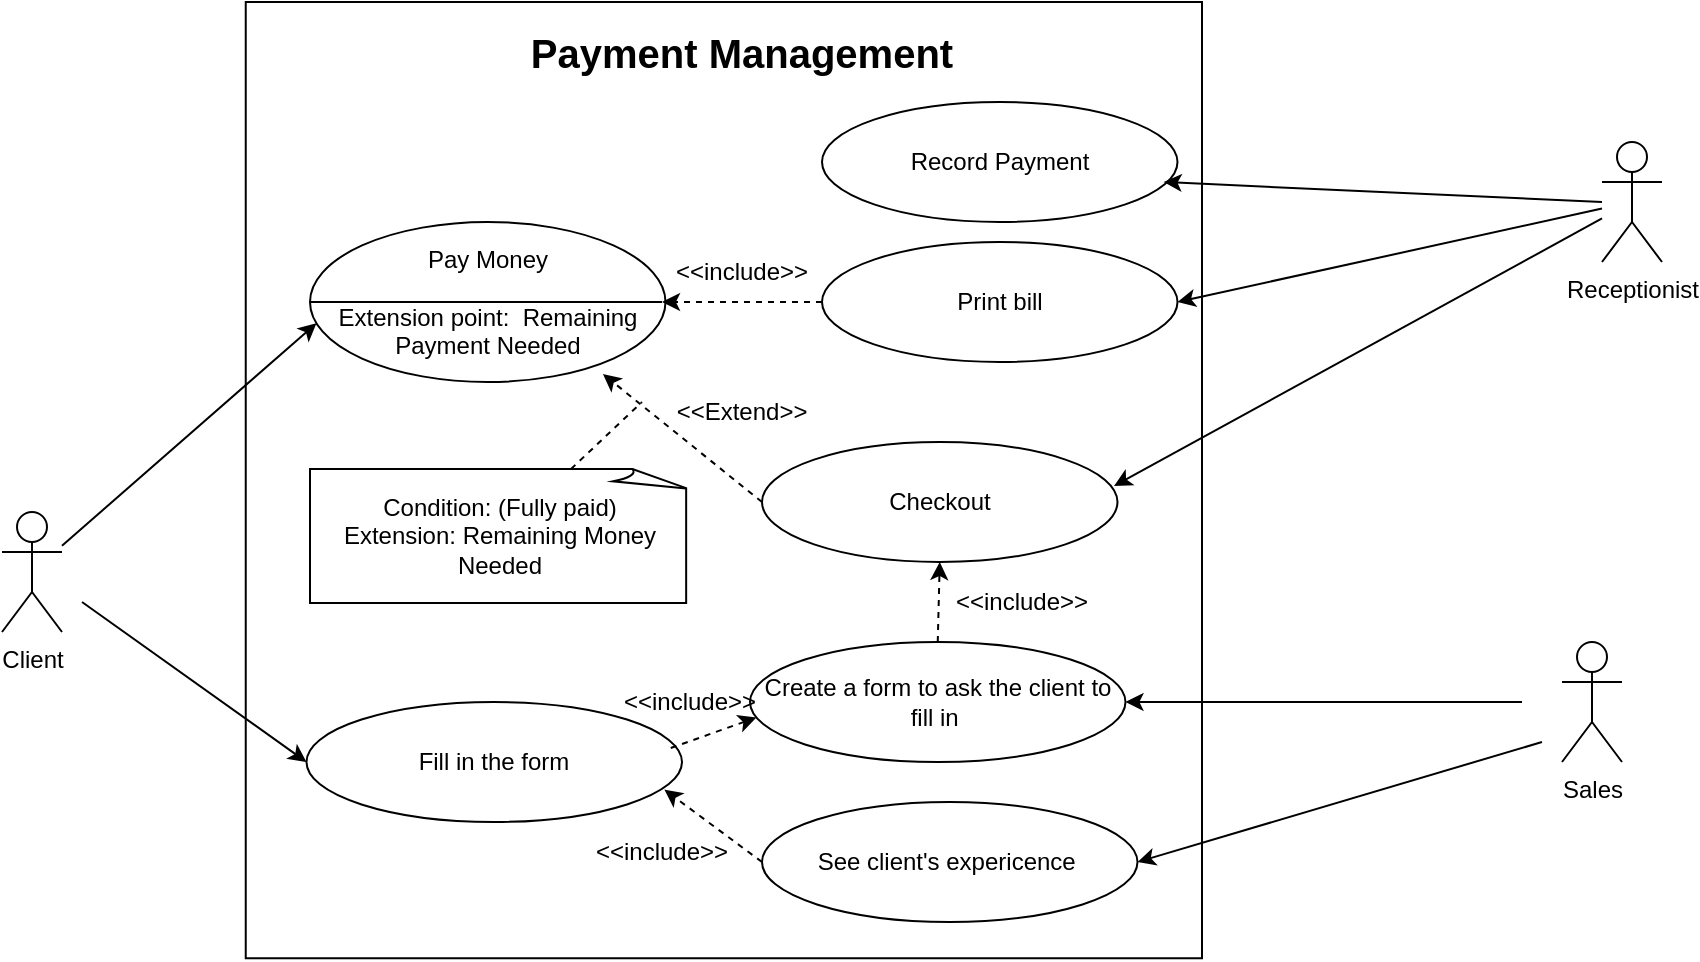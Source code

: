 <mxfile version="22.1.5" type="github">
  <diagram name="Trang-1" id="a1ZTk-EzaieJRUMmeM_3">
    <mxGraphModel dx="1050" dy="534" grid="1" gridSize="10" guides="1" tooltips="1" connect="1" arrows="1" fold="1" page="1" pageScale="1" pageWidth="827" pageHeight="1169" math="0" shadow="0">
      <root>
        <mxCell id="0" />
        <mxCell id="1" parent="0" />
        <mxCell id="ojbS4KzjfhhxdH65eamF-1" value="" style="whiteSpace=wrap;html=1;aspect=fixed;fontStyle=1" vertex="1" parent="1">
          <mxGeometry x="191.87" width="478.13" height="478.13" as="geometry" />
        </mxCell>
        <mxCell id="ojbS4KzjfhhxdH65eamF-3" value="Pay Money&lt;br&gt;&lt;br&gt;Extension point:&amp;nbsp; Remaining Payment Needed" style="ellipse;whiteSpace=wrap;html=1;" vertex="1" parent="1">
          <mxGeometry x="224" y="110" width="177.75" height="80" as="geometry" />
        </mxCell>
        <mxCell id="ojbS4KzjfhhxdH65eamF-5" value="Create a form to ask the client to fill in&amp;nbsp;" style="ellipse;whiteSpace=wrap;html=1;" vertex="1" parent="1">
          <mxGeometry x="444" y="320" width="187.75" height="60" as="geometry" />
        </mxCell>
        <mxCell id="ojbS4KzjfhhxdH65eamF-7" value="Client" style="shape=umlActor;verticalLabelPosition=bottom;verticalAlign=top;html=1;outlineConnect=0;" vertex="1" parent="1">
          <mxGeometry x="70" y="255" width="30" height="60" as="geometry" />
        </mxCell>
        <mxCell id="ojbS4KzjfhhxdH65eamF-8" value="Receptionist" style="shape=umlActor;verticalLabelPosition=bottom;verticalAlign=top;html=1;outlineConnect=0;" vertex="1" parent="1">
          <mxGeometry x="870" y="70" width="30" height="60" as="geometry" />
        </mxCell>
        <mxCell id="ojbS4KzjfhhxdH65eamF-9" value="Payment Management" style="text;html=1;strokeColor=none;fillColor=none;align=center;verticalAlign=middle;whiteSpace=wrap;rounded=0;fontSize=20;fontStyle=1" vertex="1" parent="1">
          <mxGeometry x="265" y="10" width="350" height="30" as="geometry" />
        </mxCell>
        <mxCell id="ojbS4KzjfhhxdH65eamF-10" value="Sales" style="shape=umlActor;verticalLabelPosition=bottom;verticalAlign=top;html=1;outlineConnect=0;" vertex="1" parent="1">
          <mxGeometry x="850" y="320" width="30" height="60" as="geometry" />
        </mxCell>
        <mxCell id="ojbS4KzjfhhxdH65eamF-11" value="" style="endArrow=classic;html=1;rounded=0;entryX=0.018;entryY=0.633;entryDx=0;entryDy=0;entryPerimeter=0;" edge="1" parent="1" source="ojbS4KzjfhhxdH65eamF-7" target="ojbS4KzjfhhxdH65eamF-3">
          <mxGeometry width="50" height="50" relative="1" as="geometry">
            <mxPoint x="390" y="300" as="sourcePoint" />
            <mxPoint x="440" y="250" as="targetPoint" />
          </mxGeometry>
        </mxCell>
        <mxCell id="ojbS4KzjfhhxdH65eamF-13" value="Print bill" style="ellipse;whiteSpace=wrap;html=1;" vertex="1" parent="1">
          <mxGeometry x="480" y="120" width="177.75" height="60" as="geometry" />
        </mxCell>
        <mxCell id="ojbS4KzjfhhxdH65eamF-14" value="" style="endArrow=classic;html=1;rounded=0;entryX=1;entryY=0.5;entryDx=0;entryDy=0;" edge="1" parent="1" source="ojbS4KzjfhhxdH65eamF-8" target="ojbS4KzjfhhxdH65eamF-13">
          <mxGeometry width="50" height="50" relative="1" as="geometry">
            <mxPoint x="390" y="300" as="sourcePoint" />
            <mxPoint x="440" y="250" as="targetPoint" />
          </mxGeometry>
        </mxCell>
        <mxCell id="ojbS4KzjfhhxdH65eamF-15" value="" style="endArrow=classic;html=1;rounded=0;exitX=0;exitY=0.5;exitDx=0;exitDy=0;dashed=1;" edge="1" parent="1" source="ojbS4KzjfhhxdH65eamF-13">
          <mxGeometry width="50" height="50" relative="1" as="geometry">
            <mxPoint x="390" y="300" as="sourcePoint" />
            <mxPoint x="400" y="150" as="targetPoint" />
          </mxGeometry>
        </mxCell>
        <mxCell id="ojbS4KzjfhhxdH65eamF-16" value="&amp;lt;&amp;lt;include&amp;gt;&amp;gt;" style="text;html=1;strokeColor=none;fillColor=none;align=center;verticalAlign=middle;whiteSpace=wrap;rounded=0;" vertex="1" parent="1">
          <mxGeometry x="410" y="120" width="60" height="30" as="geometry" />
        </mxCell>
        <mxCell id="ojbS4KzjfhhxdH65eamF-17" value="" style="endArrow=classic;html=1;rounded=0;entryX=1;entryY=0.5;entryDx=0;entryDy=0;" edge="1" parent="1" target="ojbS4KzjfhhxdH65eamF-5">
          <mxGeometry width="50" height="50" relative="1" as="geometry">
            <mxPoint x="830" y="350" as="sourcePoint" />
            <mxPoint x="440" y="250" as="targetPoint" />
          </mxGeometry>
        </mxCell>
        <mxCell id="ojbS4KzjfhhxdH65eamF-19" value="Checkout" style="ellipse;whiteSpace=wrap;html=1;" vertex="1" parent="1">
          <mxGeometry x="450" y="220" width="177.75" height="60" as="geometry" />
        </mxCell>
        <mxCell id="ojbS4KzjfhhxdH65eamF-20" value="" style="endArrow=classic;html=1;rounded=0;entryX=0.99;entryY=0.367;entryDx=0;entryDy=0;entryPerimeter=0;" edge="1" parent="1" source="ojbS4KzjfhhxdH65eamF-8" target="ojbS4KzjfhhxdH65eamF-19">
          <mxGeometry width="50" height="50" relative="1" as="geometry">
            <mxPoint x="390" y="300" as="sourcePoint" />
            <mxPoint x="440" y="250" as="targetPoint" />
          </mxGeometry>
        </mxCell>
        <mxCell id="ojbS4KzjfhhxdH65eamF-21" value="" style="endArrow=classic;html=1;rounded=0;entryX=0;entryY=0.5;entryDx=0;entryDy=0;" edge="1" parent="1" target="ojbS4KzjfhhxdH65eamF-38">
          <mxGeometry width="50" height="50" relative="1" as="geometry">
            <mxPoint x="110" y="300" as="sourcePoint" />
            <mxPoint x="440" y="250" as="targetPoint" />
          </mxGeometry>
        </mxCell>
        <mxCell id="ojbS4KzjfhhxdH65eamF-23" value="" style="endArrow=classic;html=1;rounded=0;exitX=0.5;exitY=0;exitDx=0;exitDy=0;dashed=1;entryX=0.5;entryY=1;entryDx=0;entryDy=0;" edge="1" parent="1" source="ojbS4KzjfhhxdH65eamF-5" target="ojbS4KzjfhhxdH65eamF-19">
          <mxGeometry width="50" height="50" relative="1" as="geometry">
            <mxPoint x="390" y="300" as="sourcePoint" />
            <mxPoint x="440" y="250" as="targetPoint" />
          </mxGeometry>
        </mxCell>
        <mxCell id="ojbS4KzjfhhxdH65eamF-25" value="&amp;lt;&amp;lt;Extend&amp;gt;&amp;gt;" style="text;html=1;strokeColor=none;fillColor=none;align=center;verticalAlign=middle;whiteSpace=wrap;rounded=0;" vertex="1" parent="1">
          <mxGeometry x="410" y="190" width="60" height="30" as="geometry" />
        </mxCell>
        <mxCell id="ojbS4KzjfhhxdH65eamF-26" value="" style="endArrow=none;html=1;rounded=0;exitX=0;exitY=0.5;exitDx=0;exitDy=0;" edge="1" parent="1" source="ojbS4KzjfhhxdH65eamF-3">
          <mxGeometry width="50" height="50" relative="1" as="geometry">
            <mxPoint x="390" y="300" as="sourcePoint" />
            <mxPoint x="400" y="150" as="targetPoint" />
          </mxGeometry>
        </mxCell>
        <mxCell id="ojbS4KzjfhhxdH65eamF-29" value="Condition: (Fully paid)&lt;br&gt;Extension: Remaining Money Needed" style="whiteSpace=wrap;html=1;shape=mxgraph.basic.document" vertex="1" parent="1">
          <mxGeometry x="224" y="233.5" width="190" height="67" as="geometry" />
        </mxCell>
        <mxCell id="ojbS4KzjfhhxdH65eamF-30" value="" style="endArrow=none;html=1;rounded=0;dashed=1;" edge="1" parent="1" source="ojbS4KzjfhhxdH65eamF-29">
          <mxGeometry width="50" height="50" relative="1" as="geometry">
            <mxPoint x="390" y="300" as="sourcePoint" />
            <mxPoint x="390" y="200" as="targetPoint" />
          </mxGeometry>
        </mxCell>
        <mxCell id="ojbS4KzjfhhxdH65eamF-32" value="" style="endArrow=classic;html=1;rounded=0;exitX=0;exitY=0.5;exitDx=0;exitDy=0;dashed=1;entryX=0.824;entryY=0.95;entryDx=0;entryDy=0;entryPerimeter=0;" edge="1" parent="1" source="ojbS4KzjfhhxdH65eamF-19" target="ojbS4KzjfhhxdH65eamF-3">
          <mxGeometry width="50" height="50" relative="1" as="geometry">
            <mxPoint x="390" y="300" as="sourcePoint" />
            <mxPoint x="360" y="170" as="targetPoint" />
          </mxGeometry>
        </mxCell>
        <mxCell id="ojbS4KzjfhhxdH65eamF-34" value="" style="endArrow=classic;html=1;rounded=0;entryX=1;entryY=0.5;entryDx=0;entryDy=0;" edge="1" parent="1" target="ojbS4KzjfhhxdH65eamF-36">
          <mxGeometry width="50" height="50" relative="1" as="geometry">
            <mxPoint x="840" y="370" as="sourcePoint" />
            <mxPoint x="607.304" y="418.144" as="targetPoint" />
          </mxGeometry>
        </mxCell>
        <mxCell id="ojbS4KzjfhhxdH65eamF-36" value="See client&#39;s expericence&amp;nbsp;" style="ellipse;whiteSpace=wrap;html=1;" vertex="1" parent="1">
          <mxGeometry x="450" y="400" width="187.75" height="60" as="geometry" />
        </mxCell>
        <mxCell id="ojbS4KzjfhhxdH65eamF-38" value="Fill in the form" style="ellipse;whiteSpace=wrap;html=1;" vertex="1" parent="1">
          <mxGeometry x="222.25" y="350" width="187.75" height="60" as="geometry" />
        </mxCell>
        <mxCell id="ojbS4KzjfhhxdH65eamF-39" value="" style="endArrow=classic;html=1;rounded=0;dashed=1;exitX=0;exitY=0.5;exitDx=0;exitDy=0;entryX=0.953;entryY=0.73;entryDx=0;entryDy=0;entryPerimeter=0;" edge="1" parent="1" source="ojbS4KzjfhhxdH65eamF-36" target="ojbS4KzjfhhxdH65eamF-38">
          <mxGeometry width="50" height="50" relative="1" as="geometry">
            <mxPoint x="390" y="400" as="sourcePoint" />
            <mxPoint x="440" y="350" as="targetPoint" />
          </mxGeometry>
        </mxCell>
        <mxCell id="ojbS4KzjfhhxdH65eamF-41" value="" style="endArrow=classic;html=1;rounded=0;exitX=0.97;exitY=0.383;exitDx=0;exitDy=0;entryX=0.017;entryY=0.63;entryDx=0;entryDy=0;entryPerimeter=0;dashed=1;exitPerimeter=0;" edge="1" parent="1" source="ojbS4KzjfhhxdH65eamF-38" target="ojbS4KzjfhhxdH65eamF-5">
          <mxGeometry width="50" height="50" relative="1" as="geometry">
            <mxPoint x="390" y="400" as="sourcePoint" />
            <mxPoint x="440" y="350" as="targetPoint" />
          </mxGeometry>
        </mxCell>
        <mxCell id="ojbS4KzjfhhxdH65eamF-43" value="&amp;lt;&amp;lt;include&amp;gt;&amp;gt;" style="text;html=1;strokeColor=none;fillColor=none;align=center;verticalAlign=middle;whiteSpace=wrap;rounded=0;" vertex="1" parent="1">
          <mxGeometry x="384" y="335" width="60" height="30" as="geometry" />
        </mxCell>
        <mxCell id="ojbS4KzjfhhxdH65eamF-44" value="&amp;lt;&amp;lt;include&amp;gt;&amp;gt;" style="text;html=1;strokeColor=none;fillColor=none;align=center;verticalAlign=middle;whiteSpace=wrap;rounded=0;" vertex="1" parent="1">
          <mxGeometry x="370" y="410" width="60" height="30" as="geometry" />
        </mxCell>
        <mxCell id="ojbS4KzjfhhxdH65eamF-45" value="&amp;lt;&amp;lt;include&amp;gt;&amp;gt;" style="text;html=1;strokeColor=none;fillColor=none;align=center;verticalAlign=middle;whiteSpace=wrap;rounded=0;" vertex="1" parent="1">
          <mxGeometry x="550" y="285" width="60" height="30" as="geometry" />
        </mxCell>
        <mxCell id="ojbS4KzjfhhxdH65eamF-47" value="Record Payment" style="ellipse;whiteSpace=wrap;html=1;" vertex="1" parent="1">
          <mxGeometry x="480" y="50" width="177.75" height="60" as="geometry" />
        </mxCell>
        <mxCell id="ojbS4KzjfhhxdH65eamF-48" value="" style="endArrow=classic;html=1;rounded=0;entryX=0.961;entryY=0.667;entryDx=0;entryDy=0;entryPerimeter=0;" edge="1" parent="1" target="ojbS4KzjfhhxdH65eamF-47">
          <mxGeometry width="50" height="50" relative="1" as="geometry">
            <mxPoint x="870" y="100" as="sourcePoint" />
            <mxPoint x="440" y="250" as="targetPoint" />
          </mxGeometry>
        </mxCell>
      </root>
    </mxGraphModel>
  </diagram>
</mxfile>
